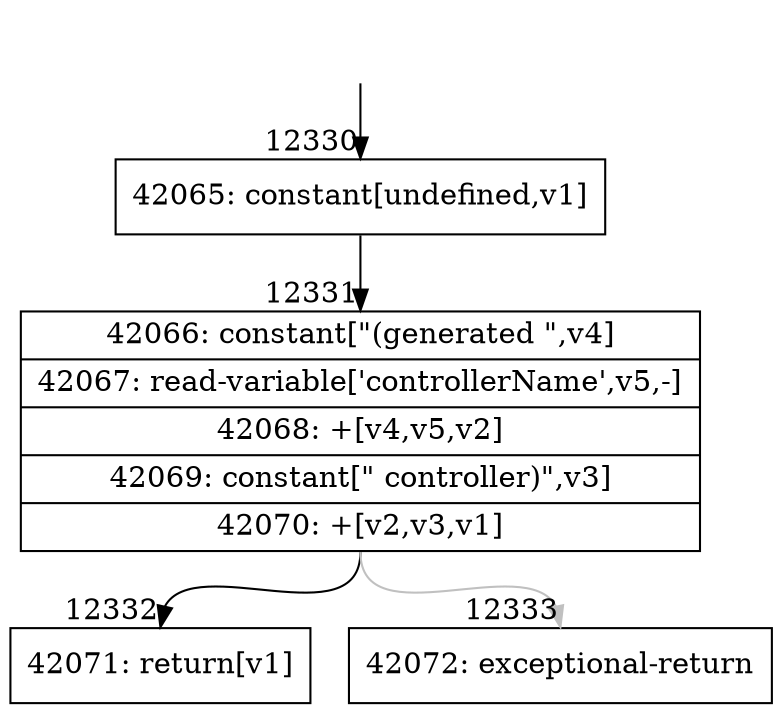 digraph {
rankdir="TD"
BB_entry1025[shape=none,label=""];
BB_entry1025 -> BB12330 [tailport=s, headport=n, headlabel="    12330"]
BB12330 [shape=record label="{42065: constant[undefined,v1]}" ] 
BB12330 -> BB12331 [tailport=s, headport=n, headlabel="      12331"]
BB12331 [shape=record label="{42066: constant[\"(generated \",v4]|42067: read-variable['controllerName',v5,-]|42068: +[v4,v5,v2]|42069: constant[\" controller)\",v3]|42070: +[v2,v3,v1]}" ] 
BB12331 -> BB12332 [tailport=s, headport=n, headlabel="      12332"]
BB12331 -> BB12333 [tailport=s, headport=n, color=gray, headlabel="      12333"]
BB12332 [shape=record label="{42071: return[v1]}" ] 
BB12333 [shape=record label="{42072: exceptional-return}" ] 
//#$~ 22617
}
